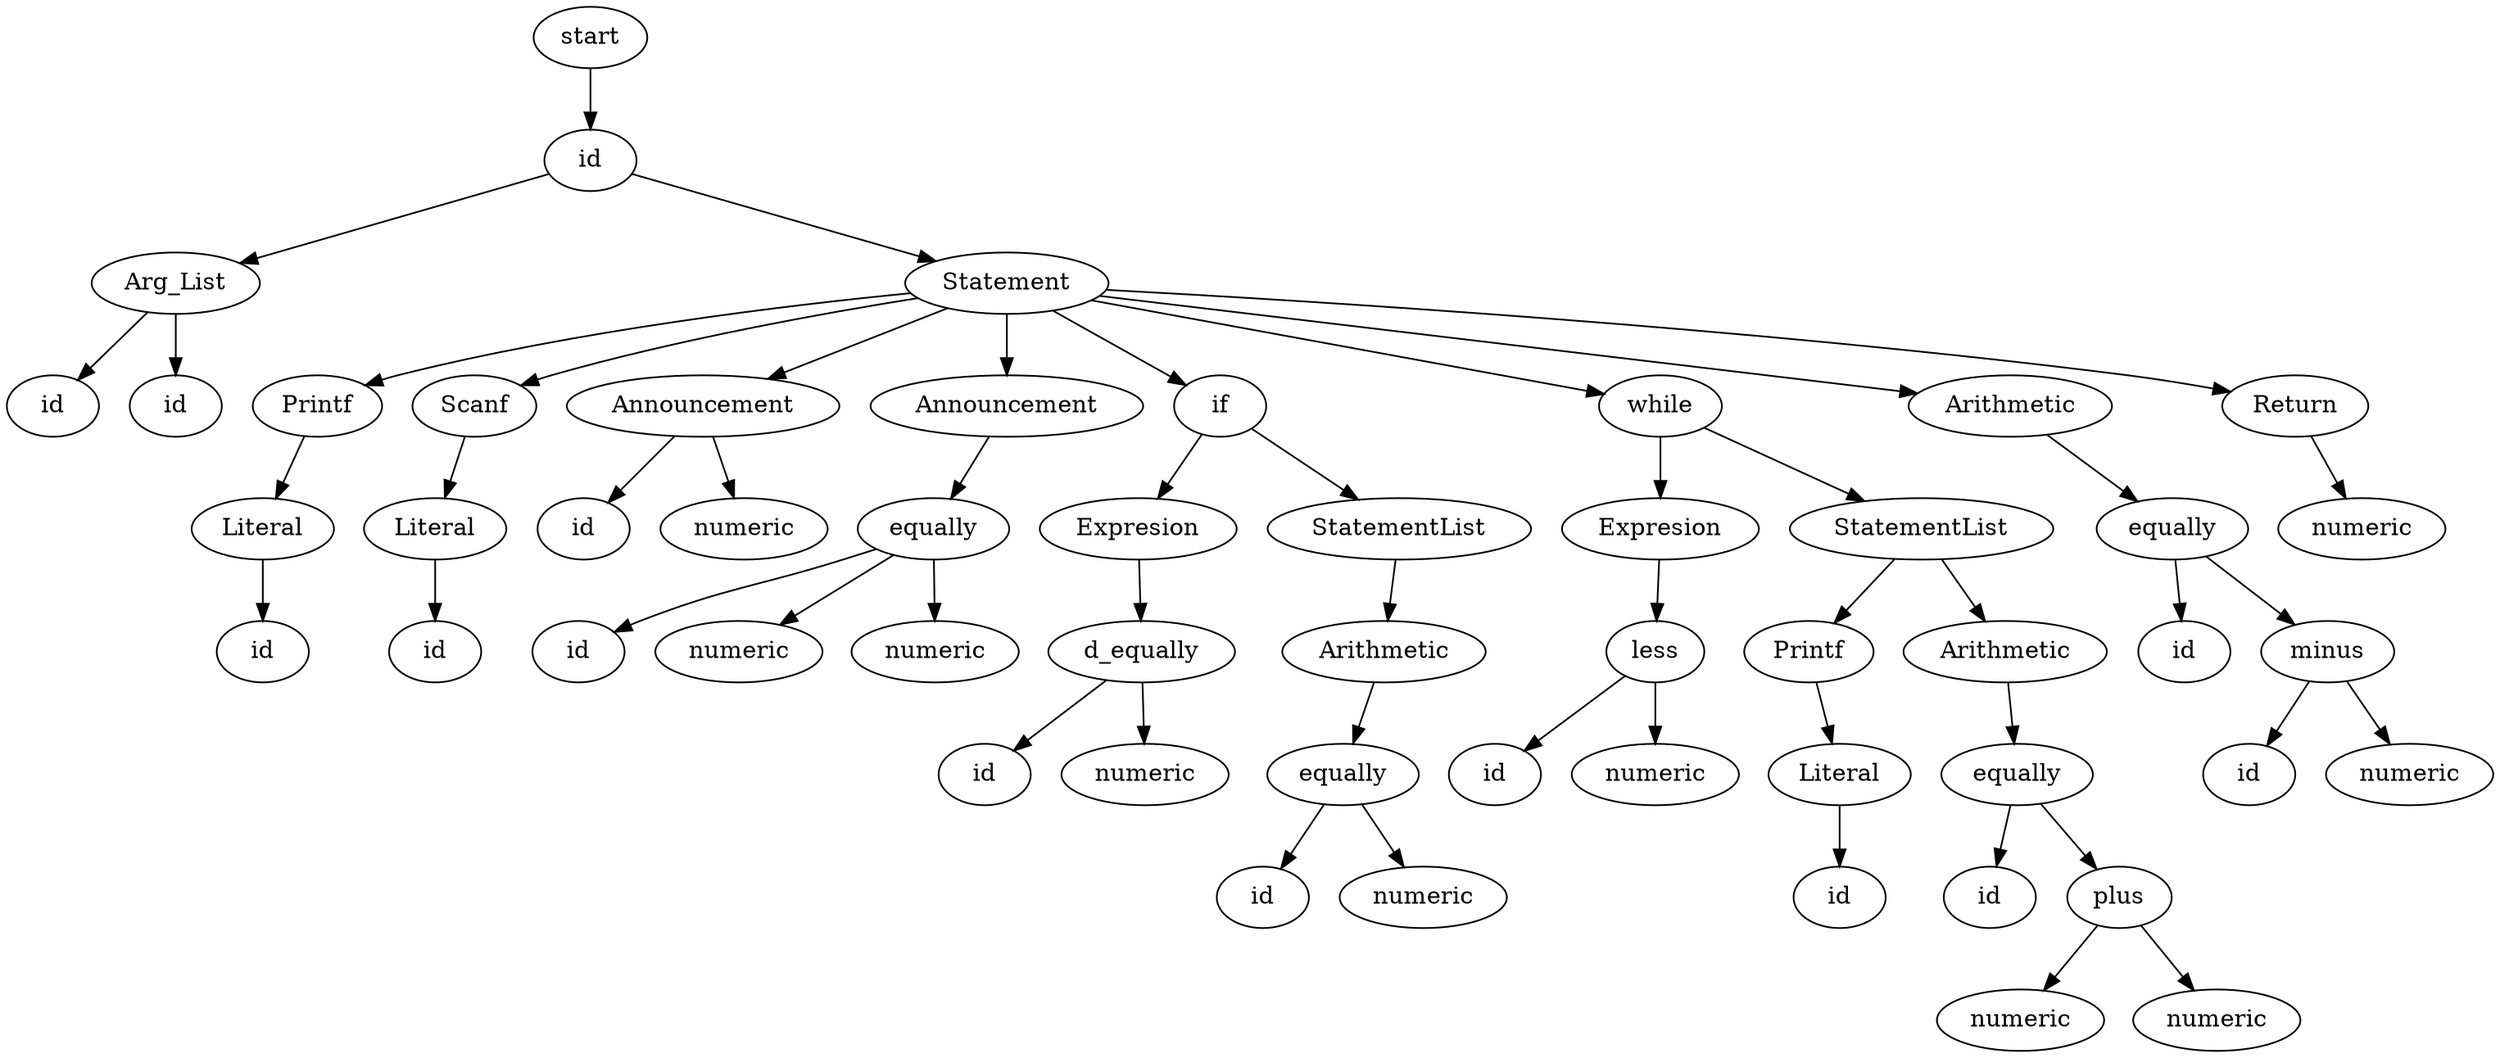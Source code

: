 digraph {
	"node1"[label=start]
	"node1"->"node2"
	"node2"[label=id]
	"node2"->"node3"
	"node3"[label=Arg_List]
	"node3"->"node4"
	"node4"[label=id]
	"node3"->"node5"
	"node5"[label=id]
	"node2"->"node6"
	"node6"[label=Statement]
	"node6"->"node7"
	"node7"[label=Printf]
	"node7"->"node8"
	"node8"[label=Literal]
	"node8"->"node9"
	"node9"[label=id]
	"node6"->"node10"
	"node10"[label=Scanf]
	"node10"->"node11"
	"node11"[label=Literal]
	"node11"->"node12"
	"node12"[label=id]
	"node6"->"node13"
	"node13"[label=Announcement]
	"node13"->"node14"
	"node14"[label=id]
	"node13"->"node15"
	"node15"[label=numeric]
	"node6"->"node16"
	"node16"[label=Announcement]
	"node16"->"node18"
	"node18"[label=equally]
	"node18"->"node17"
	"node17"[label=id]
	"node18"->"node19"
	"node19"[label=numeric]
	"node18"->"node20"
	"node20"[label=numeric]
	"node6"->"node21"
	"node21"[label=if]
	"node21"->"node22"
	"node22"[label=Expresion]
	"node22"->"node24"
	"node24"[label=d_equally]
	"node24"->"node23"
	"node23"[label=id]
	"node24"->"node25"
	"node25"[label=numeric]
	"node21"->"node26"
	"node26"[label=StatementList]
	"node26"->"node27"
	"node27"[label=Arithmetic]
	"node27"->"node29"
	"node29"[label=equally]
	"node29"->"node28"
	"node28"[label=id]
	"node29"->"node30"
	"node30"[label=numeric]
	"node6"->"node31"
	"node31"[label=while]
	"node31"->"node32"
	"node32"[label=Expresion]
	"node32"->"node34"
	"node34"[label=less]
	"node34"->"node33"
	"node33"[label=id]
	"node34"->"node35"
	"node35"[label=numeric]
	"node31"->"node36"
	"node36"[label=StatementList]
	"node36"->"node37"
	"node37"[label=Printf]
	"node37"->"node38"
	"node38"[label=Literal]
	"node38"->"node39"
	"node39"[label=id]
	"node36"->"node40"
	"node40"[label=Arithmetic]
	"node40"->"node42"
	"node42"[label=equally]
	"node42"->"node41"
	"node41"[label=id]
	"node42"->"node44"
	"node44"[label=plus]
	"node44"->"node43"
	"node43"[label=numeric]
	"node44"->"node45"
	"node45"[label=numeric]
	"node6"->"node46"
	"node46"[label=Arithmetic]
	"node46"->"node48"
	"node48"[label=equally]
	"node48"->"node47"
	"node47"[label=id]
	"node48"->"node50"
	"node50"[label=minus]
	"node50"->"node49"
	"node49"[label=id]
	"node50"->"node51"
	"node51"[label=numeric]
	"node6"->"node52"
	"node52"[label=Return]
	"node52"->"node53"
	"node53"[label=numeric]
}
